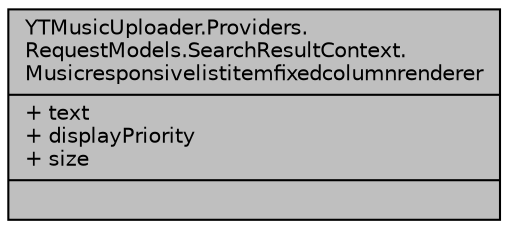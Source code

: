 digraph "YTMusicUploader.Providers.RequestModels.SearchResultContext.Musicresponsivelistitemfixedcolumnrenderer"
{
 // LATEX_PDF_SIZE
  edge [fontname="Helvetica",fontsize="10",labelfontname="Helvetica",labelfontsize="10"];
  node [fontname="Helvetica",fontsize="10",shape=record];
  Node1 [label="{YTMusicUploader.Providers.\lRequestModels.SearchResultContext.\lMusicresponsivelistitemfixedcolumnrenderer\n|+ text\l+ displayPriority\l+ size\l|}",height=0.2,width=0.4,color="black", fillcolor="grey75", style="filled", fontcolor="black",tooltip=" "];
}
